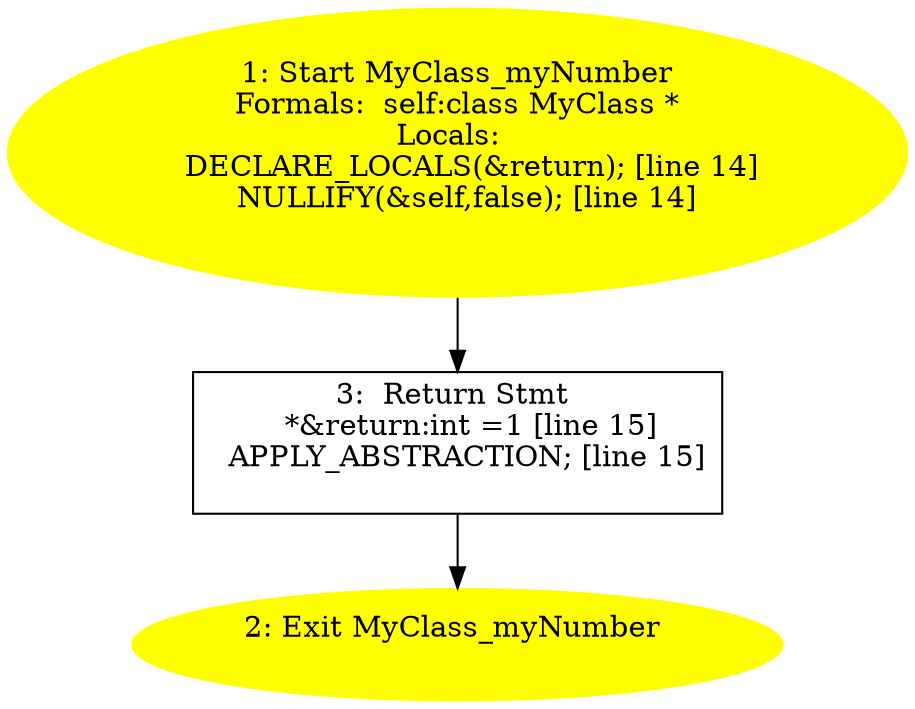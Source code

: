 digraph iCFG {
3 [label="3:  Return Stmt \n   *&return:int =1 [line 15]\n  APPLY_ABSTRACTION; [line 15]\n " shape="box"]
	

	 3 -> 2 ;
2 [label="2: Exit MyClass_myNumber \n  " color=yellow style=filled]
	

1 [label="1: Start MyClass_myNumber\nFormals:  self:class MyClass *\nLocals:  \n   DECLARE_LOCALS(&return); [line 14]\n  NULLIFY(&self,false); [line 14]\n " color=yellow style=filled]
	

	 1 -> 3 ;
}
